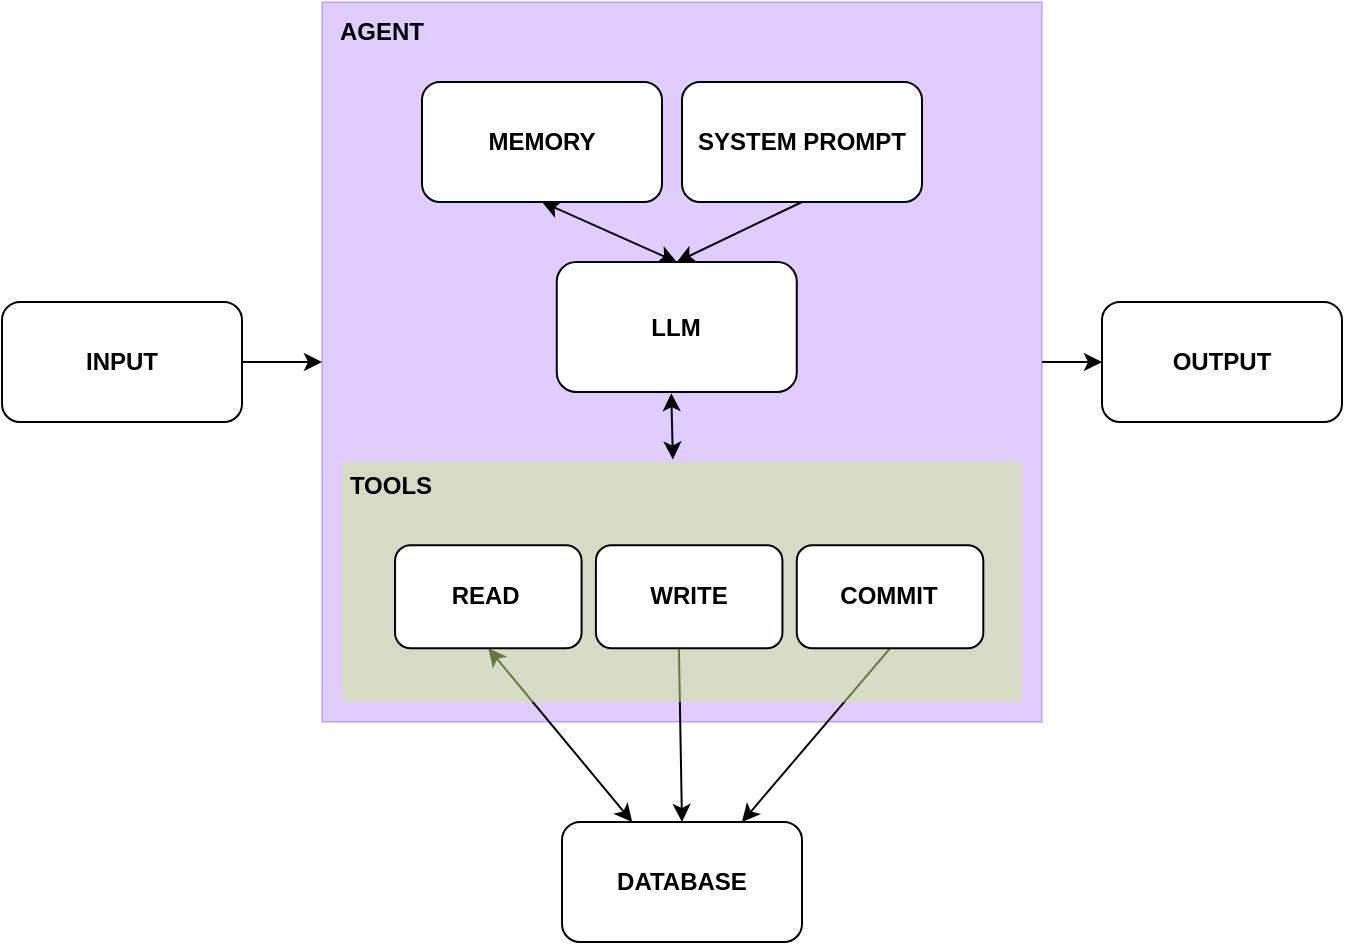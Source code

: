 <mxfile version="28.2.8">
  <diagram name="Page-1" id="GDc9fH8PSCpn4HyLC8YX">
    <mxGraphModel dx="1113" dy="613" grid="1" gridSize="10" guides="1" tooltips="1" connect="1" arrows="1" fold="1" page="1" pageScale="1" pageWidth="850" pageHeight="1100" math="0" shadow="0">
      <root>
        <mxCell id="0" />
        <mxCell id="1" parent="0" />
        <mxCell id="6mjCTWVGmwsJEZox-5NN-27" value="" style="edgeStyle=orthogonalEdgeStyle;rounded=0;orthogonalLoop=1;jettySize=auto;html=1;" edge="1" parent="1" source="6mjCTWVGmwsJEZox-5NN-23" target="6mjCTWVGmwsJEZox-5NN-17">
          <mxGeometry relative="1" as="geometry" />
        </mxCell>
        <mxCell id="6mjCTWVGmwsJEZox-5NN-23" value="a" style="rounded=0;whiteSpace=wrap;html=1;fillColor=light-dark(#6A00FF,#382438);fontColor=#ffffff;strokeColor=#3700CC;shadow=0;glass=0;opacity=20;" vertex="1" parent="1">
          <mxGeometry x="230" y="190" width="360" height="360" as="geometry" />
        </mxCell>
        <mxCell id="2RzA0Sjv2GsnijcOHe1X-1" value="&lt;b&gt;LLM&lt;/b&gt;" style="rounded=1;whiteSpace=wrap;html=1;" parent="1" vertex="1">
          <mxGeometry x="347.39" y="320" width="120" height="65" as="geometry" />
        </mxCell>
        <mxCell id="2RzA0Sjv2GsnijcOHe1X-3" value="&lt;b&gt;DATABASE&lt;/b&gt;" style="rounded=1;whiteSpace=wrap;html=1;" parent="1" vertex="1">
          <mxGeometry x="350" y="600" width="120" height="60" as="geometry" />
        </mxCell>
        <mxCell id="6mjCTWVGmwsJEZox-5NN-6" value="" style="endArrow=classic;html=1;rounded=1;entryX=0.5;entryY=0;entryDx=0;entryDy=0;exitX=0.445;exitY=1.005;exitDx=0;exitDy=0;exitPerimeter=0;" edge="1" parent="1" source="6mjCTWVGmwsJEZox-5NN-1" target="2RzA0Sjv2GsnijcOHe1X-3">
          <mxGeometry width="50" height="50" relative="1" as="geometry">
            <mxPoint x="410" y="530" as="sourcePoint" />
            <mxPoint x="580" y="570" as="targetPoint" />
          </mxGeometry>
        </mxCell>
        <mxCell id="6mjCTWVGmwsJEZox-5NN-7" value="" style="endArrow=classic;html=1;rounded=1;exitX=0.5;exitY=1;exitDx=0;exitDy=0;entryX=0.75;entryY=0;entryDx=0;entryDy=0;" edge="1" parent="1" source="6mjCTWVGmwsJEZox-5NN-2" target="2RzA0Sjv2GsnijcOHe1X-3">
          <mxGeometry width="50" height="50" relative="1" as="geometry">
            <mxPoint x="530" y="620" as="sourcePoint" />
            <mxPoint x="580" y="570" as="targetPoint" />
          </mxGeometry>
        </mxCell>
        <mxCell id="6mjCTWVGmwsJEZox-5NN-11" value="" style="endArrow=classic;startArrow=classic;html=1;rounded=1;entryX=0.477;entryY=1.009;entryDx=0;entryDy=0;entryPerimeter=0;exitX=0.487;exitY=0.029;exitDx=0;exitDy=0;exitPerimeter=0;" edge="1" parent="1" source="6mjCTWVGmwsJEZox-5NN-8" target="2RzA0Sjv2GsnijcOHe1X-1">
          <mxGeometry width="50" height="50" relative="1" as="geometry">
            <mxPoint x="407" y="420" as="sourcePoint" />
            <mxPoint x="450" y="260" as="targetPoint" />
          </mxGeometry>
        </mxCell>
        <mxCell id="6mjCTWVGmwsJEZox-5NN-16" value="" style="endArrow=classic;startArrow=classic;html=1;rounded=1;entryX=0.5;entryY=1;entryDx=0;entryDy=0;" edge="1" parent="1" source="2RzA0Sjv2GsnijcOHe1X-3" target="2RzA0Sjv2GsnijcOHe1X-10">
          <mxGeometry width="50" height="50" relative="1" as="geometry">
            <mxPoint x="320" y="700" as="sourcePoint" />
            <mxPoint x="310" y="630" as="targetPoint" />
          </mxGeometry>
        </mxCell>
        <mxCell id="6mjCTWVGmwsJEZox-5NN-17" value="&lt;b&gt;OUTPUT&lt;/b&gt;" style="rounded=1;whiteSpace=wrap;html=1;" vertex="1" parent="1">
          <mxGeometry x="620" y="340" width="120" height="60" as="geometry" />
        </mxCell>
        <mxCell id="6mjCTWVGmwsJEZox-5NN-26" value="" style="edgeStyle=orthogonalEdgeStyle;rounded=0;orthogonalLoop=1;jettySize=auto;html=1;" edge="1" parent="1" source="6mjCTWVGmwsJEZox-5NN-19" target="6mjCTWVGmwsJEZox-5NN-23">
          <mxGeometry relative="1" as="geometry" />
        </mxCell>
        <mxCell id="6mjCTWVGmwsJEZox-5NN-19" value="&lt;b&gt;INPUT&lt;/b&gt;" style="rounded=1;whiteSpace=wrap;html=1;" vertex="1" parent="1">
          <mxGeometry x="70" y="340" width="120" height="60" as="geometry" />
        </mxCell>
        <mxCell id="6mjCTWVGmwsJEZox-5NN-21" value="&lt;b&gt;MEMORY&lt;/b&gt;" style="rounded=1;whiteSpace=wrap;html=1;" vertex="1" parent="1">
          <mxGeometry x="280.0" y="230" width="120" height="60" as="geometry" />
        </mxCell>
        <mxCell id="6mjCTWVGmwsJEZox-5NN-22" value="" style="endArrow=classic;startArrow=classic;html=1;rounded=1;entryX=0.5;entryY=1;entryDx=0;entryDy=0;exitX=0.5;exitY=0;exitDx=0;exitDy=0;" edge="1" parent="1" source="2RzA0Sjv2GsnijcOHe1X-1" target="6mjCTWVGmwsJEZox-5NN-21">
          <mxGeometry width="50" height="50" relative="1" as="geometry">
            <mxPoint x="400" y="270" as="sourcePoint" />
            <mxPoint x="450" y="220" as="targetPoint" />
          </mxGeometry>
        </mxCell>
        <mxCell id="6mjCTWVGmwsJEZox-5NN-24" value="&lt;b&gt;AGENT&lt;/b&gt;" style="text;html=1;whiteSpace=wrap;strokeColor=none;fillColor=none;align=center;verticalAlign=middle;rounded=0;" vertex="1" parent="1">
          <mxGeometry x="230" y="190" width="60" height="30" as="geometry" />
        </mxCell>
        <mxCell id="6mjCTWVGmwsJEZox-5NN-8" value="" style="rounded=0;whiteSpace=wrap;html=1;opacity=50;glass=0;shadow=0;strokeWidth=4;perimeterSpacing=5;strokeColor=none;fillColor=#cdeb8b;" vertex="1" parent="1">
          <mxGeometry x="240" y="420" width="340" height="120" as="geometry" />
        </mxCell>
        <mxCell id="2RzA0Sjv2GsnijcOHe1X-10" value="&lt;b&gt;READ&amp;nbsp;&lt;/b&gt;" style="rounded=1;whiteSpace=wrap;html=1;" parent="1" vertex="1">
          <mxGeometry x="266.522" y="461.579" width="93.261" height="51.579" as="geometry" />
        </mxCell>
        <mxCell id="6mjCTWVGmwsJEZox-5NN-1" value="&lt;b&gt;WRITE&lt;/b&gt;" style="rounded=1;whiteSpace=wrap;html=1;" vertex="1" parent="1">
          <mxGeometry x="366.957" y="461.579" width="93.261" height="51.579" as="geometry" />
        </mxCell>
        <mxCell id="6mjCTWVGmwsJEZox-5NN-2" value="&lt;b&gt;COMMIT&lt;/b&gt;" style="rounded=1;whiteSpace=wrap;html=1;" vertex="1" parent="1">
          <mxGeometry x="467.391" y="461.579" width="93.261" height="51.579" as="geometry" />
        </mxCell>
        <mxCell id="6mjCTWVGmwsJEZox-5NN-9" value="&lt;b&gt;TOOLS&lt;/b&gt;" style="text;html=1;whiteSpace=wrap;strokeColor=none;fillColor=none;align=center;verticalAlign=middle;rounded=1;" vertex="1" parent="1">
          <mxGeometry x="243.0" y="420.998" width="43.043" height="22.105" as="geometry" />
        </mxCell>
        <mxCell id="6mjCTWVGmwsJEZox-5NN-28" value="&lt;b&gt;SYSTEM PROMPT&lt;/b&gt;" style="rounded=1;whiteSpace=wrap;html=1;glass=0;shadow=0;" vertex="1" parent="1">
          <mxGeometry x="410" y="230" width="120" height="60" as="geometry" />
        </mxCell>
        <mxCell id="6mjCTWVGmwsJEZox-5NN-29" value="" style="endArrow=classic;html=1;rounded=0;entryX=0.5;entryY=0;entryDx=0;entryDy=0;exitX=0.5;exitY=1;exitDx=0;exitDy=0;" edge="1" parent="1" source="6mjCTWVGmwsJEZox-5NN-28" target="2RzA0Sjv2GsnijcOHe1X-1">
          <mxGeometry width="50" height="50" relative="1" as="geometry">
            <mxPoint x="280" y="520" as="sourcePoint" />
            <mxPoint x="330" y="470" as="targetPoint" />
          </mxGeometry>
        </mxCell>
      </root>
    </mxGraphModel>
  </diagram>
</mxfile>
